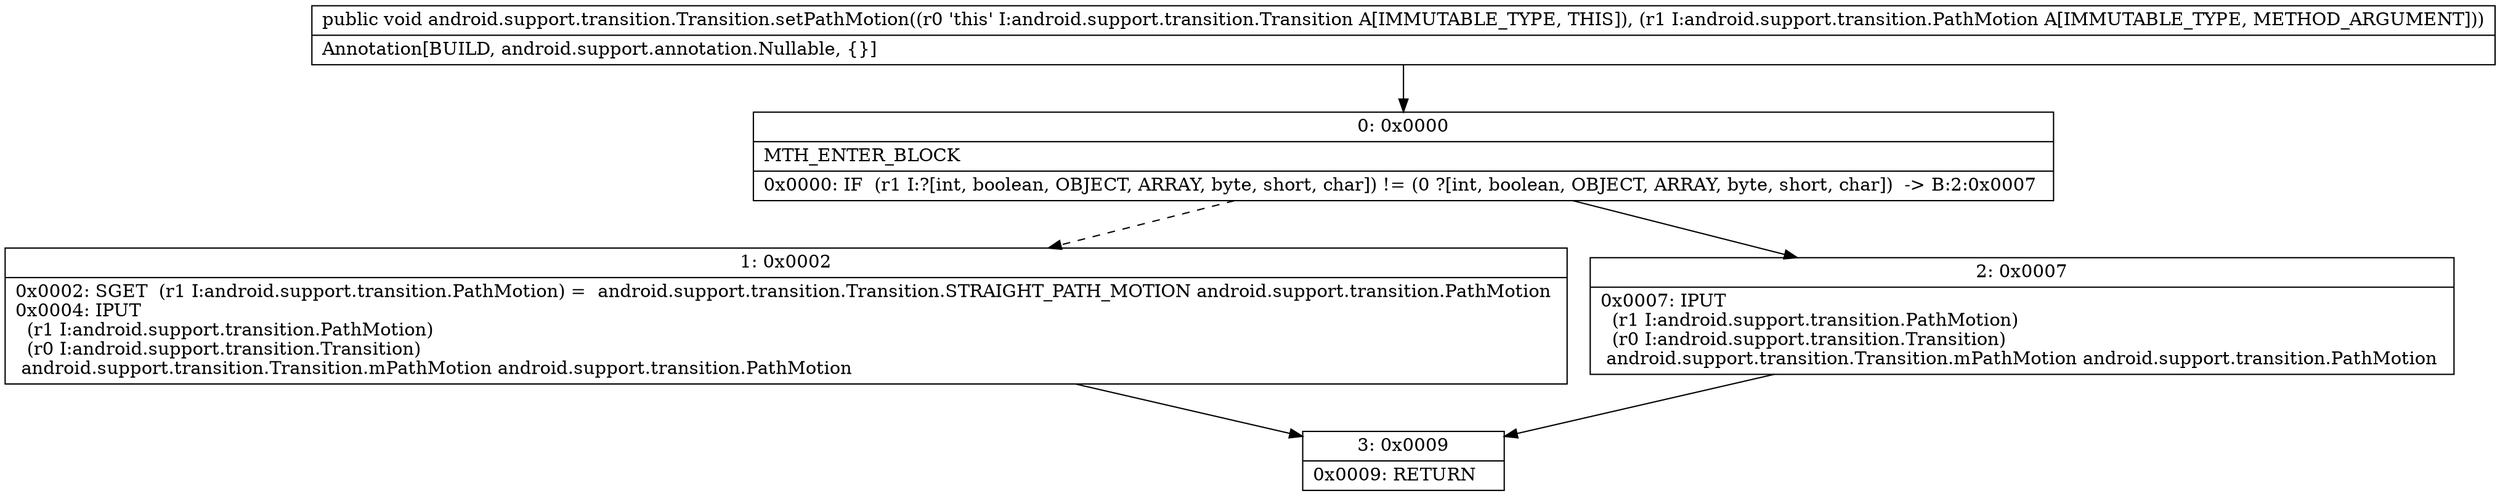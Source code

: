 digraph "CFG forandroid.support.transition.Transition.setPathMotion(Landroid\/support\/transition\/PathMotion;)V" {
Node_0 [shape=record,label="{0\:\ 0x0000|MTH_ENTER_BLOCK\l|0x0000: IF  (r1 I:?[int, boolean, OBJECT, ARRAY, byte, short, char]) != (0 ?[int, boolean, OBJECT, ARRAY, byte, short, char])  \-\> B:2:0x0007 \l}"];
Node_1 [shape=record,label="{1\:\ 0x0002|0x0002: SGET  (r1 I:android.support.transition.PathMotion) =  android.support.transition.Transition.STRAIGHT_PATH_MOTION android.support.transition.PathMotion \l0x0004: IPUT  \l  (r1 I:android.support.transition.PathMotion)\l  (r0 I:android.support.transition.Transition)\l android.support.transition.Transition.mPathMotion android.support.transition.PathMotion \l}"];
Node_2 [shape=record,label="{2\:\ 0x0007|0x0007: IPUT  \l  (r1 I:android.support.transition.PathMotion)\l  (r0 I:android.support.transition.Transition)\l android.support.transition.Transition.mPathMotion android.support.transition.PathMotion \l}"];
Node_3 [shape=record,label="{3\:\ 0x0009|0x0009: RETURN   \l}"];
MethodNode[shape=record,label="{public void android.support.transition.Transition.setPathMotion((r0 'this' I:android.support.transition.Transition A[IMMUTABLE_TYPE, THIS]), (r1 I:android.support.transition.PathMotion A[IMMUTABLE_TYPE, METHOD_ARGUMENT]))  | Annotation[BUILD, android.support.annotation.Nullable, \{\}]\l}"];
MethodNode -> Node_0;
Node_0 -> Node_1[style=dashed];
Node_0 -> Node_2;
Node_1 -> Node_3;
Node_2 -> Node_3;
}

